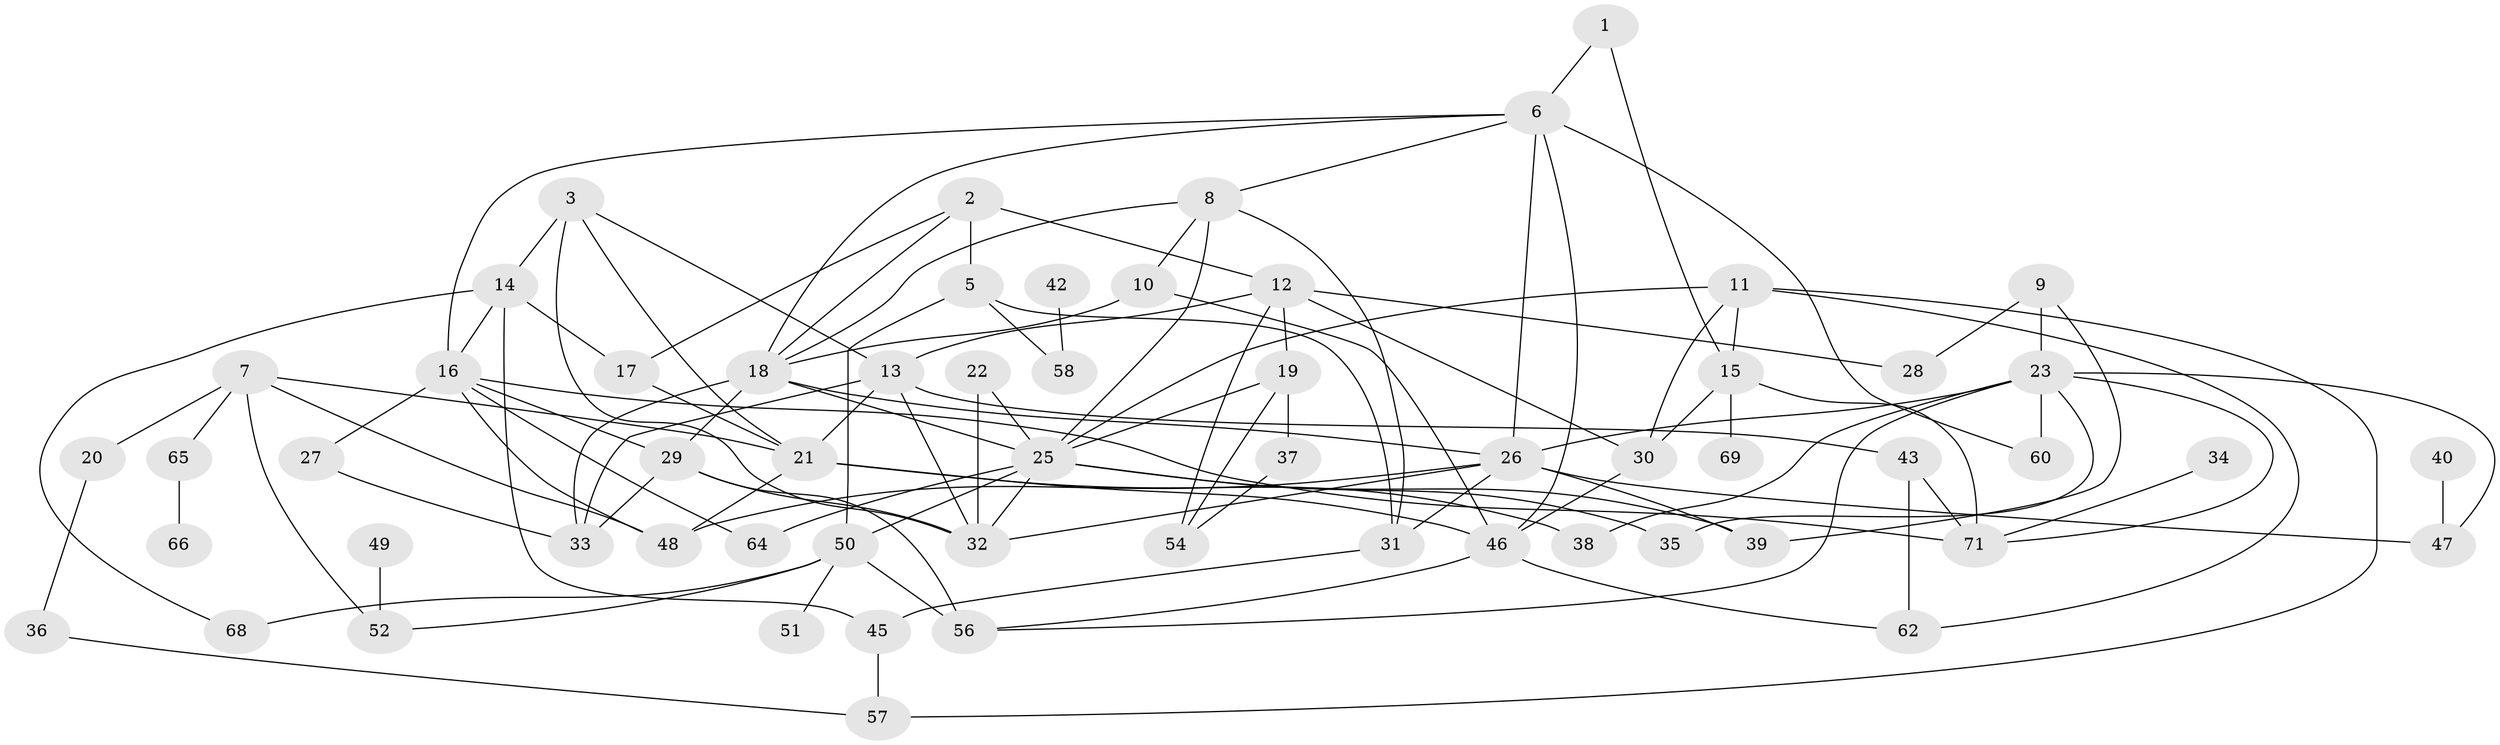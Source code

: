 // original degree distribution, {2: 0.2978723404255319, 3: 0.2695035460992908, 0: 0.07092198581560284, 5: 0.0851063829787234, 4: 0.07092198581560284, 1: 0.14893617021276595, 6: 0.028368794326241134, 7: 0.02127659574468085, 10: 0.0070921985815602835}
// Generated by graph-tools (version 1.1) at 2025/33/03/09/25 02:33:48]
// undirected, 60 vertices, 112 edges
graph export_dot {
graph [start="1"]
  node [color=gray90,style=filled];
  1;
  2;
  3;
  5;
  6;
  7;
  8;
  9;
  10;
  11;
  12;
  13;
  14;
  15;
  16;
  17;
  18;
  19;
  20;
  21;
  22;
  23;
  25;
  26;
  27;
  28;
  29;
  30;
  31;
  32;
  33;
  34;
  35;
  36;
  37;
  38;
  39;
  40;
  42;
  43;
  45;
  46;
  47;
  48;
  49;
  50;
  51;
  52;
  54;
  56;
  57;
  58;
  60;
  62;
  64;
  65;
  66;
  68;
  69;
  71;
  1 -- 6 [weight=1.0];
  1 -- 15 [weight=1.0];
  2 -- 5 [weight=3.0];
  2 -- 12 [weight=1.0];
  2 -- 17 [weight=1.0];
  2 -- 18 [weight=1.0];
  3 -- 13 [weight=1.0];
  3 -- 14 [weight=2.0];
  3 -- 21 [weight=1.0];
  3 -- 32 [weight=1.0];
  5 -- 31 [weight=1.0];
  5 -- 50 [weight=2.0];
  5 -- 58 [weight=1.0];
  6 -- 8 [weight=1.0];
  6 -- 16 [weight=1.0];
  6 -- 18 [weight=1.0];
  6 -- 26 [weight=2.0];
  6 -- 46 [weight=2.0];
  6 -- 60 [weight=1.0];
  7 -- 20 [weight=1.0];
  7 -- 21 [weight=1.0];
  7 -- 48 [weight=1.0];
  7 -- 52 [weight=1.0];
  7 -- 65 [weight=1.0];
  8 -- 10 [weight=1.0];
  8 -- 18 [weight=1.0];
  8 -- 25 [weight=1.0];
  8 -- 31 [weight=1.0];
  9 -- 23 [weight=1.0];
  9 -- 28 [weight=1.0];
  9 -- 39 [weight=1.0];
  10 -- 18 [weight=1.0];
  10 -- 46 [weight=1.0];
  11 -- 15 [weight=1.0];
  11 -- 25 [weight=1.0];
  11 -- 30 [weight=1.0];
  11 -- 57 [weight=1.0];
  11 -- 62 [weight=1.0];
  12 -- 13 [weight=1.0];
  12 -- 19 [weight=1.0];
  12 -- 28 [weight=1.0];
  12 -- 30 [weight=1.0];
  12 -- 54 [weight=1.0];
  13 -- 21 [weight=1.0];
  13 -- 32 [weight=1.0];
  13 -- 33 [weight=1.0];
  13 -- 43 [weight=1.0];
  14 -- 16 [weight=1.0];
  14 -- 17 [weight=1.0];
  14 -- 45 [weight=1.0];
  14 -- 68 [weight=1.0];
  15 -- 30 [weight=1.0];
  15 -- 69 [weight=1.0];
  15 -- 71 [weight=1.0];
  16 -- 27 [weight=1.0];
  16 -- 29 [weight=1.0];
  16 -- 48 [weight=1.0];
  16 -- 64 [weight=1.0];
  16 -- 71 [weight=1.0];
  17 -- 21 [weight=1.0];
  18 -- 25 [weight=2.0];
  18 -- 26 [weight=1.0];
  18 -- 29 [weight=3.0];
  18 -- 33 [weight=1.0];
  19 -- 25 [weight=1.0];
  19 -- 37 [weight=1.0];
  19 -- 54 [weight=1.0];
  20 -- 36 [weight=1.0];
  21 -- 38 [weight=1.0];
  21 -- 46 [weight=1.0];
  21 -- 48 [weight=1.0];
  22 -- 25 [weight=1.0];
  22 -- 32 [weight=3.0];
  23 -- 26 [weight=1.0];
  23 -- 35 [weight=1.0];
  23 -- 38 [weight=1.0];
  23 -- 47 [weight=1.0];
  23 -- 56 [weight=1.0];
  23 -- 60 [weight=1.0];
  23 -- 71 [weight=1.0];
  25 -- 32 [weight=1.0];
  25 -- 35 [weight=1.0];
  25 -- 39 [weight=1.0];
  25 -- 50 [weight=1.0];
  25 -- 64 [weight=1.0];
  26 -- 31 [weight=1.0];
  26 -- 32 [weight=1.0];
  26 -- 39 [weight=1.0];
  26 -- 47 [weight=1.0];
  26 -- 48 [weight=1.0];
  27 -- 33 [weight=1.0];
  29 -- 32 [weight=1.0];
  29 -- 33 [weight=1.0];
  29 -- 56 [weight=2.0];
  30 -- 46 [weight=1.0];
  31 -- 45 [weight=1.0];
  34 -- 71 [weight=1.0];
  36 -- 57 [weight=1.0];
  37 -- 54 [weight=1.0];
  40 -- 47 [weight=1.0];
  42 -- 58 [weight=1.0];
  43 -- 62 [weight=1.0];
  43 -- 71 [weight=1.0];
  45 -- 57 [weight=1.0];
  46 -- 56 [weight=1.0];
  46 -- 62 [weight=1.0];
  49 -- 52 [weight=1.0];
  50 -- 51 [weight=1.0];
  50 -- 52 [weight=1.0];
  50 -- 56 [weight=1.0];
  50 -- 68 [weight=1.0];
  65 -- 66 [weight=1.0];
}
